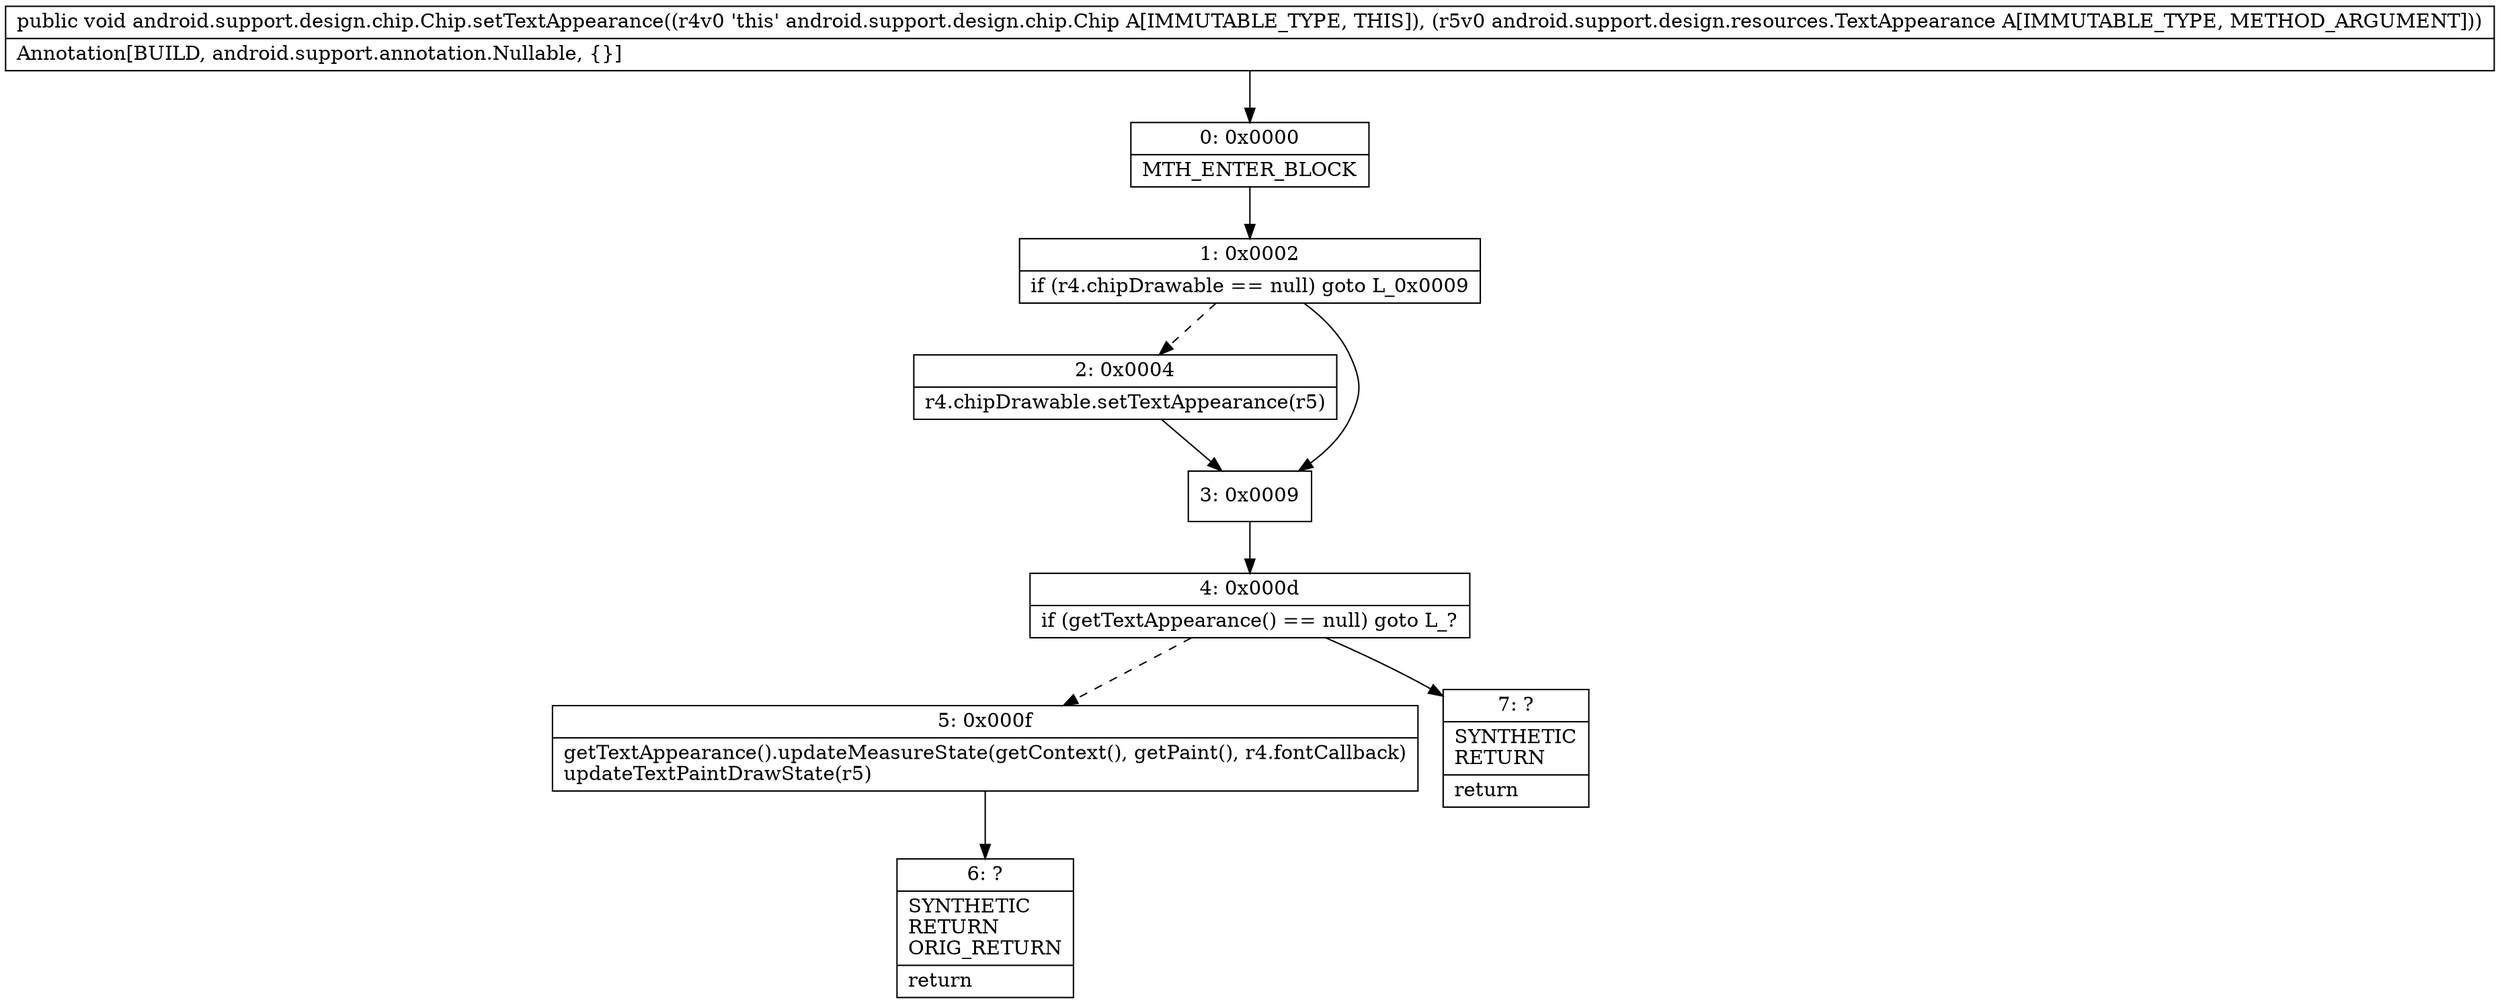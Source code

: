digraph "CFG forandroid.support.design.chip.Chip.setTextAppearance(Landroid\/support\/design\/resources\/TextAppearance;)V" {
Node_0 [shape=record,label="{0\:\ 0x0000|MTH_ENTER_BLOCK\l}"];
Node_1 [shape=record,label="{1\:\ 0x0002|if (r4.chipDrawable == null) goto L_0x0009\l}"];
Node_2 [shape=record,label="{2\:\ 0x0004|r4.chipDrawable.setTextAppearance(r5)\l}"];
Node_3 [shape=record,label="{3\:\ 0x0009}"];
Node_4 [shape=record,label="{4\:\ 0x000d|if (getTextAppearance() == null) goto L_?\l}"];
Node_5 [shape=record,label="{5\:\ 0x000f|getTextAppearance().updateMeasureState(getContext(), getPaint(), r4.fontCallback)\lupdateTextPaintDrawState(r5)\l}"];
Node_6 [shape=record,label="{6\:\ ?|SYNTHETIC\lRETURN\lORIG_RETURN\l|return\l}"];
Node_7 [shape=record,label="{7\:\ ?|SYNTHETIC\lRETURN\l|return\l}"];
MethodNode[shape=record,label="{public void android.support.design.chip.Chip.setTextAppearance((r4v0 'this' android.support.design.chip.Chip A[IMMUTABLE_TYPE, THIS]), (r5v0 android.support.design.resources.TextAppearance A[IMMUTABLE_TYPE, METHOD_ARGUMENT]))  | Annotation[BUILD, android.support.annotation.Nullable, \{\}]\l}"];
MethodNode -> Node_0;
Node_0 -> Node_1;
Node_1 -> Node_2[style=dashed];
Node_1 -> Node_3;
Node_2 -> Node_3;
Node_3 -> Node_4;
Node_4 -> Node_5[style=dashed];
Node_4 -> Node_7;
Node_5 -> Node_6;
}

